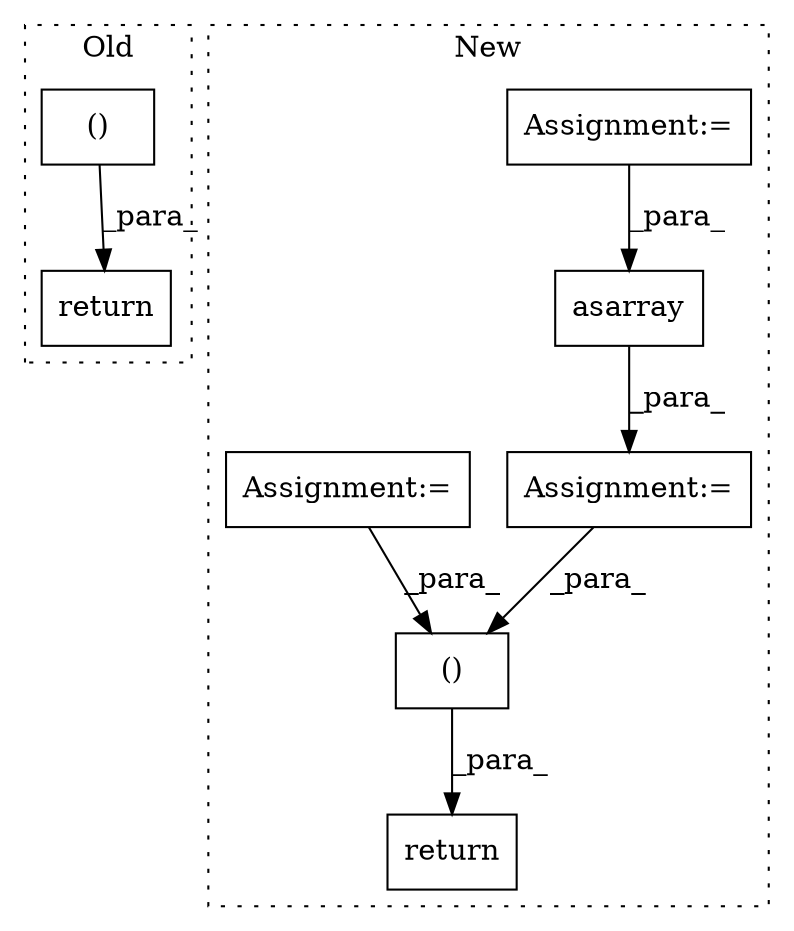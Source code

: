 digraph G {
subgraph cluster0 {
1 [label="return" a="41" s="1153" l="7" shape="box"];
7 [label="()" a="106" s="490" l="15" shape="box"];
label = "Old";
style="dotted";
}
subgraph cluster1 {
2 [label="asarray" a="32" s="1323,1335" l="8,1" shape="box"];
3 [label="return" a="41" s="1378" l="7" shape="box"];
4 [label="Assignment:=" a="7" s="542" l="4" shape="box"];
5 [label="Assignment:=" a="7" s="1316" l="1" shape="box"];
6 [label="Assignment:=" a="7" s="572" l="6" shape="box"];
8 [label="()" a="106" s="1414" l="43" shape="box"];
label = "New";
style="dotted";
}
2 -> 5 [label="_para_"];
4 -> 2 [label="_para_"];
5 -> 8 [label="_para_"];
6 -> 8 [label="_para_"];
7 -> 1 [label="_para_"];
8 -> 3 [label="_para_"];
}